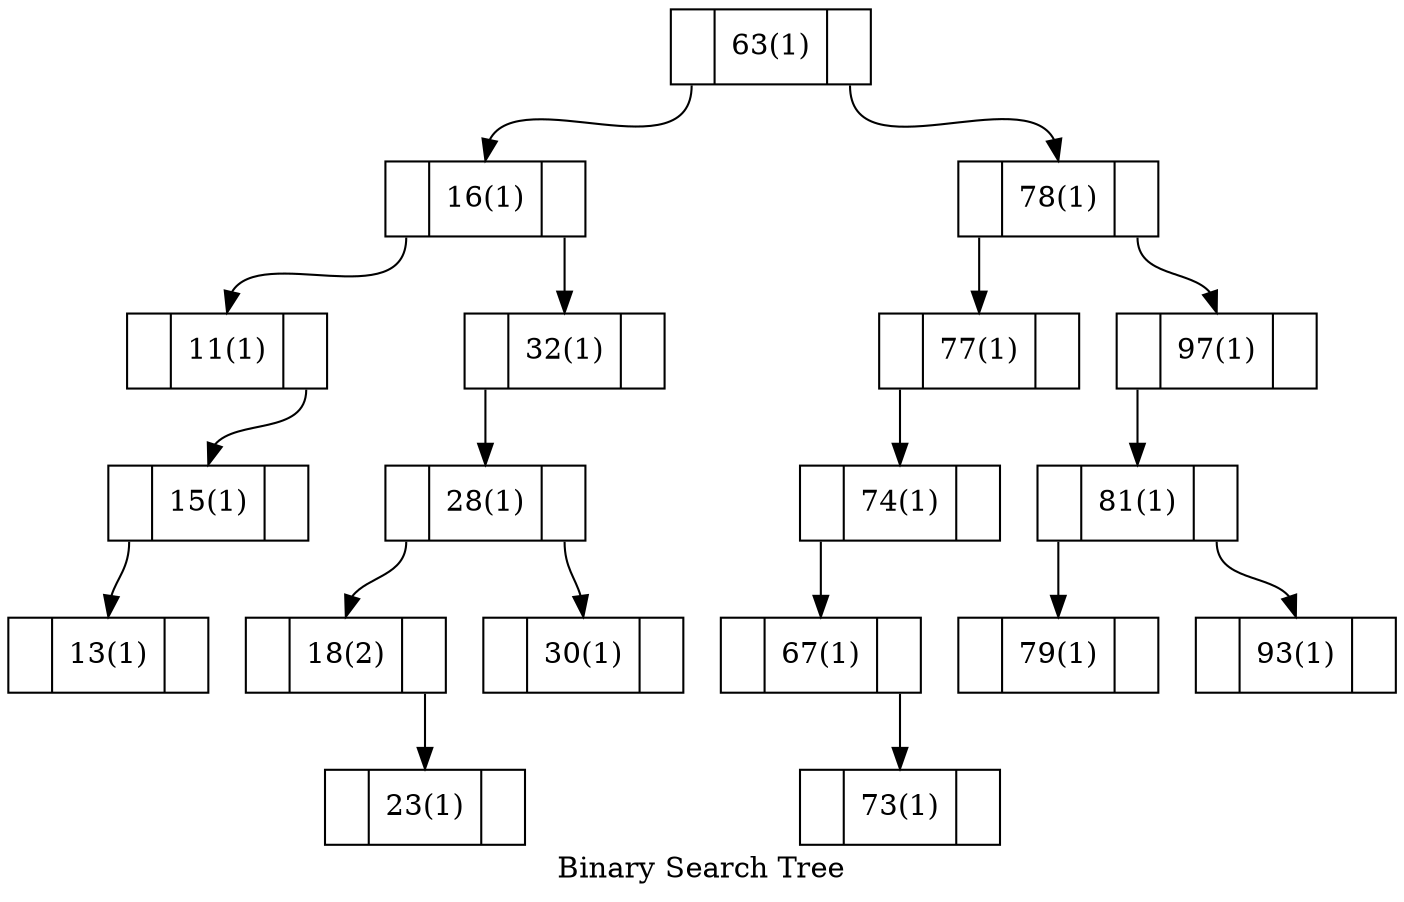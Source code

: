 digraph G {
    label = "Binary Search Tree";
    node [shape = record, color = black];
    63[label = "<f0> | <f1> 63(1) | <f2> "];
    16[label = "<f0> | <f1> 16(1) | <f2> "];
    63:f0 -> 16:f1;
    78[label = "<f0> | <f1> 78(1) | <f2> "];
    63:f2 -> 78:f1;
    11[label = "<f0> | <f1> 11(1) | <f2> "];
    16:f0 -> 11:f1;
    32[label = "<f0> | <f1> 32(1) | <f2> "];
    16:f2 -> 32:f1;
    15[label = "<f0> | <f1> 15(1) | <f2> "];
    11:f2 -> 15:f1;
    13[label = "<f0> | <f1> 13(1) | <f2> "];
    15:f0 -> 13:f1;
    28[label = "<f0> | <f1> 28(1) | <f2> "];
    32:f0 -> 28:f1;
    18[label = "<f0> | <f1> 18(2) | <f2> "];
    28:f0 -> 18:f1;
    30[label = "<f0> | <f1> 30(1) | <f2> "];
    28:f2 -> 30:f1;
    23[label = "<f0> | <f1> 23(1) | <f2> "];
    18:f2 -> 23:f1;
    77[label = "<f0> | <f1> 77(1) | <f2> "];
    78:f0 -> 77:f1;
    97[label = "<f0> | <f1> 97(1) | <f2> "];
    78:f2 -> 97:f1;
    74[label = "<f0> | <f1> 74(1) | <f2> "];
    77:f0 -> 74:f1;
    67[label = "<f0> | <f1> 67(1) | <f2> "];
    74:f0 -> 67:f1;
    73[label = "<f0> | <f1> 73(1) | <f2> "];
    67:f2 -> 73:f1;
    81[label = "<f0> | <f1> 81(1) | <f2> "];
    97:f0 -> 81:f1;
    79[label = "<f0> | <f1> 79(1) | <f2> "];
    81:f0 -> 79:f1;
    93[label = "<f0> | <f1> 93(1) | <f2> "];
    81:f2 -> 93:f1;
}
